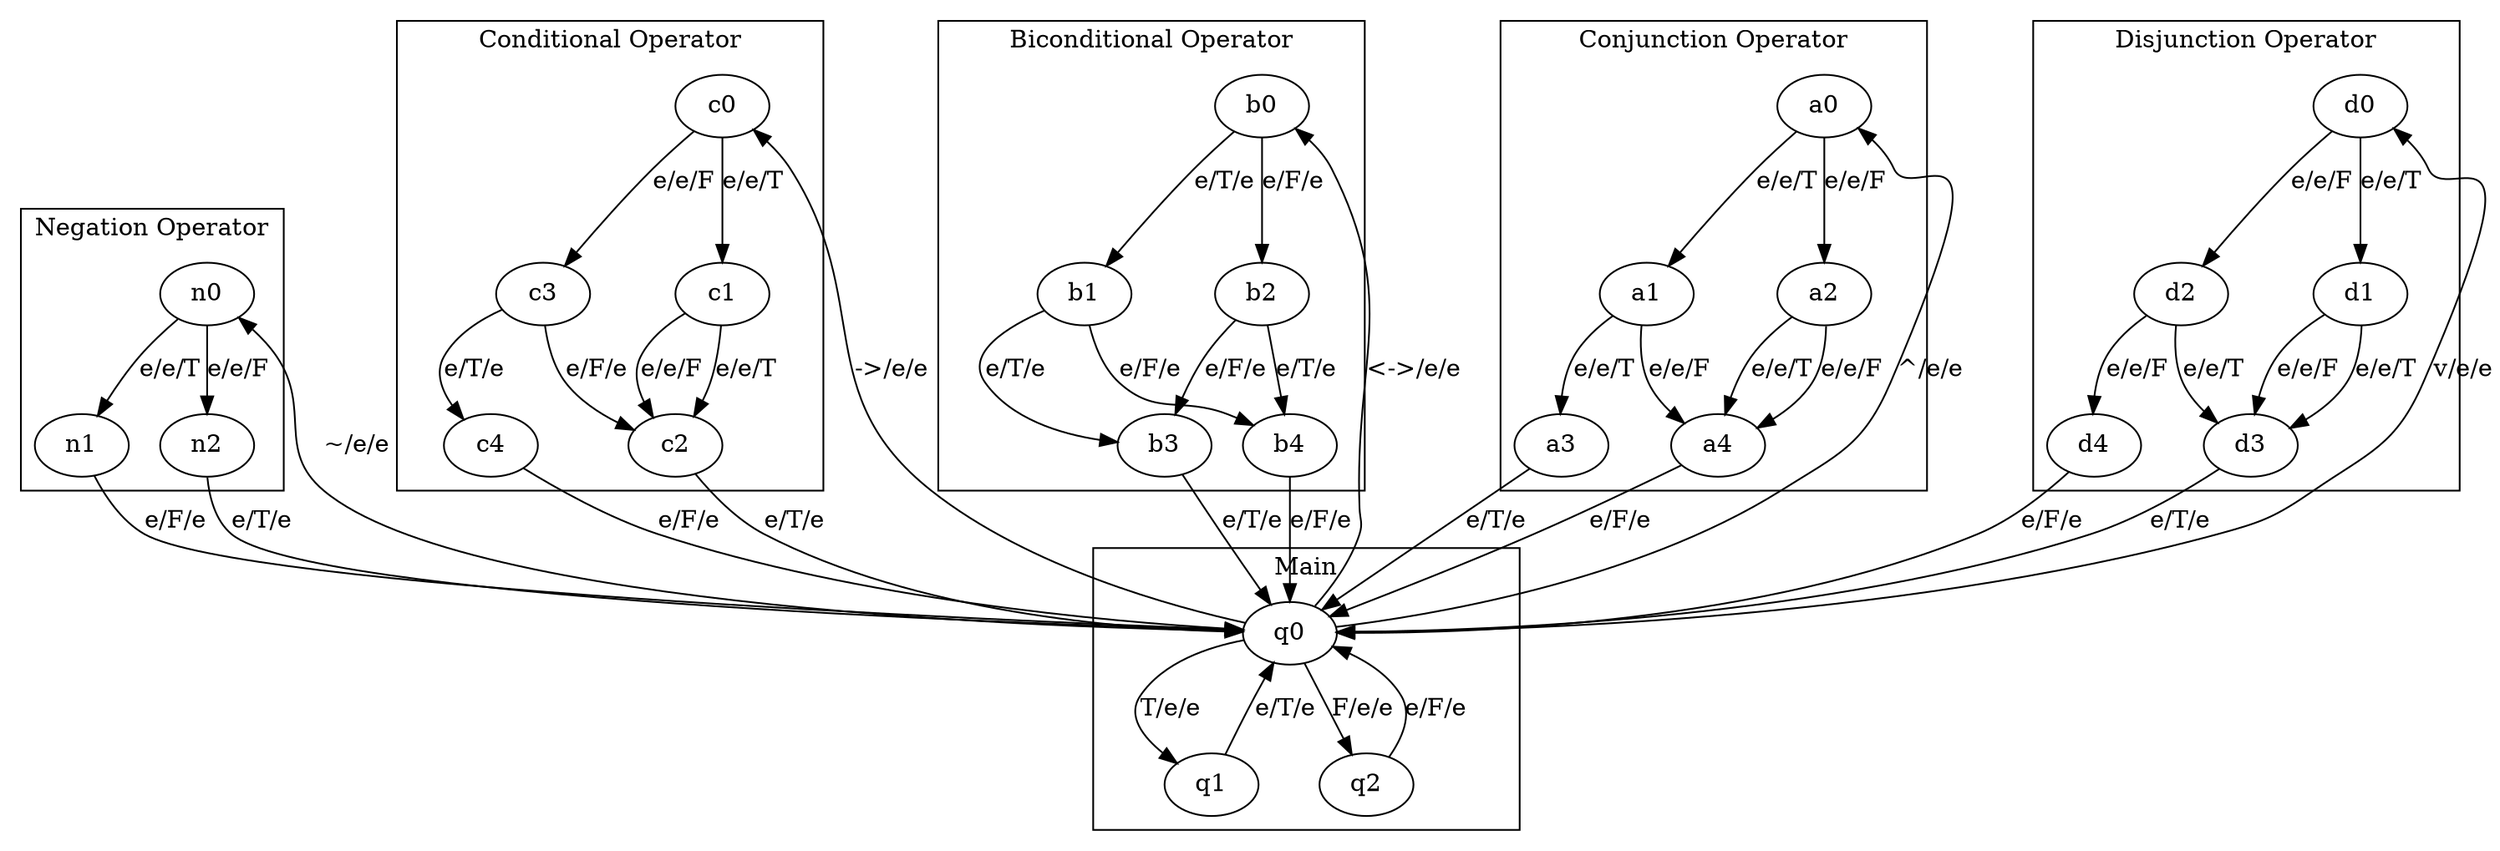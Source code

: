 /* pdt.dot
 * This file contains a (graph) description of a Finite State Pushdown
 * Transducer that takes as its input string sentential logic expressions
 * (without variables) in reverse polish notation and computes the result
 * of its evalutation.
 *
 * NOTE: At this time this graph is an incomplete representation of such an
 * 		 automataon. Not every state has transition declared for every possible
 *		 input. Also, no 'output' actions are specified for this graph. Such 
 *		 error-handling and clerical sorts of tasks were omitted to reduce 
 *		 clutter and prevent the readers of this graph from being distracted
 *		 from the more significant semantics of its spefification.
 */

digraph pdt{

	subgraph cluster_main{

		label="Main";
		//push all logical values
		q0->q1[label="T/e/e"];
		q1->q0[label="e/T/e"];

		q0->q2[label="F/e/e"];
		q2->q0[label="e/F/e"];
	}

	subgraph cluster_negation{
		label="Negation Operator";
		/*	This subgraph cluster_is reached when the negation unary operator 
			is the next input symbol, and works as a sort of subroutine
			that manipulates the stack to apply that operation to the last
			boolean value pushed onto the stack */

		//enter the subroutine on input of '~'
		q0->n0[label="~/e/e"];

		//path 1: reverse the value of 'T'
		n0->n1[label="e/e/T"];
		n1->q0[label="e/F/e"];

		//path 2: reverse the value of 'F'
		n0->n2[label="e/e/F"];
		n2->q0[label="e/T/e"];
	}

	subgraph cluster_conditional{
		label="Conditional Operator";
		/*	When the conditional operator is the next input symbol, this
			subgraph cluster_calculates the result of the conditional expression
			between the top-most pair of elements on the stack, and replaces
			them with the result. */

		//enter the subroutine on input of '->'
		q0->c0[label="->/e/e"];

		/*	branch 1: pop 'T'	*/
		c0->c1[label="e/e/T"];
		c1->c2[label="e/e/T"];//c2 will push 'T' and return to the parent machine
		c1->c2[label="e/e/F"];//note: the '->' evaluates to 'F' only in the case 'T->F'

		/*	branch 2: pop 'F'	*/
		c0->c3[label="e/e/F"];

			//sub-branch 1: pop 'T'
			c3->c4[label="e/T/e"];//the only false result of a '->' expression

			//sub-branch 2: pop 'F'
			c3->c2[label="e/F/e"];//'F->F' evaulates to T, so go to c2

		//the exit states (each pushing a different result onto the stack):
		c2->q0[label="e/T/e"];
		c4->q0[label="e/F/e"];
	}

	subgraph cluster_biconditional{
		label = "Biconditional Operator";
		/*	When the biconditional operator is the next input symbol, this
			subgraph cluster_calculates the result of the biconditional expression
			between the top-most pair of elements on the stack, and replaces
			them with the result. */

			//enter subroutine on input '<->'
			q0->b0[label="<->/e/e"];

			//sub-branch 1: pop 'T'
			b0->b1[label="e/T/e"];//pop 'T'
			b1->b3[label="e/T/e"];//b3 will push 'T' as the result of evalutation
			b1->b4[label="e/F/e"];//b4 will push 'F' as the result of evalutation

			//sub-branch 2: pop 'F'
			b0->b2[label="e/F/e"];//pop 'F'
			b2->b3[label="e/F/e"];
			b2->b4[label="e/T/e"];

			//exit states of subroutine (pushes result):
			b3->q0[label="e/T/e"];
			b4->q0[label="e/F/e"];
	}

	subgraph cluster_conjunction{
		label="Conjunction Operator";
		/*	When the conjunction operator is the next input symbol, this
			subgraph cluster_calculates the result of the conjunction expression
			between the top-most pair of elements on the stack, and replaces
			them with the result. */

			//enter subroutine  on input '^'
			q0->a0[label="^/e/e"];

			//sub-branch 1: 
			a0->a1[label="e/e/T"]; //pop 'T'
			a1->a3[label="e/e/T"];
			a1->a4[label="e/e/F"];
			
			//sub-branch 2:
			a0->a2[label="e/e/F"]; //pop 'F'
			a2->a4[label="e/e/T"];
			a2->a4[label="e/e/F"];

			//exit states of subroutine 
			a4->q0[label="e/F/e"];
			a3->q0[label="e/T/e"];
	}
	
	subgraph cluster_disjunction{
		label="Disjunction Operator";
		/*	When the disjunction operator is the next input symbol, this
			subgraph cluster_calculates the result of the disjunction expression
			between the top-most pair of elements on the stack, and replaces
			them with the result. */

			//enter subroutine on 'v'
			q0->d0[label="v/e/e"];

			//sub-branch 1:
			d0->d1[label="e/e/T"];//pop 'T'
			d1->d3[label="e/e/T"];
			d1->d3[label="e/e/F"];
			
			//sub-branch 2:
			d0->d2[label="e/e/F"];//pop 'F'
			d2->d3[label="e/e/T"];
			d2->d4[label="e/e/F"];//only false result

			//exit states:
			d3->q0[label="e/T/e"];
			d4->q0[label="e/F/e"];
	}
}
